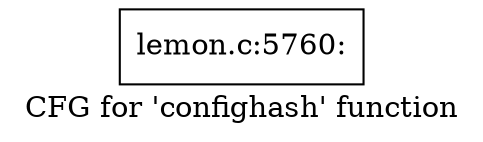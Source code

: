digraph "CFG for 'confighash' function" {
	label="CFG for 'confighash' function";

	Node0x5625656ef130 [shape=record,label="{lemon.c:5760:}"];
}
